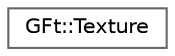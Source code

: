 digraph "类继承关系图"
{
 // LATEX_PDF_SIZE
  bgcolor="transparent";
  edge [fontname=Helvetica,fontsize=10,labelfontname=Helvetica,labelfontsize=10];
  node [fontname=Helvetica,fontsize=10,shape=box,height=0.2,width=0.4];
  rankdir="LR";
  Node0 [id="Node000000",label="GFt::Texture",height=0.2,width=0.4,color="grey40", fillcolor="white", style="filled",URL="$class_g_ft_1_1_texture.html",tooltip=" "];
}
